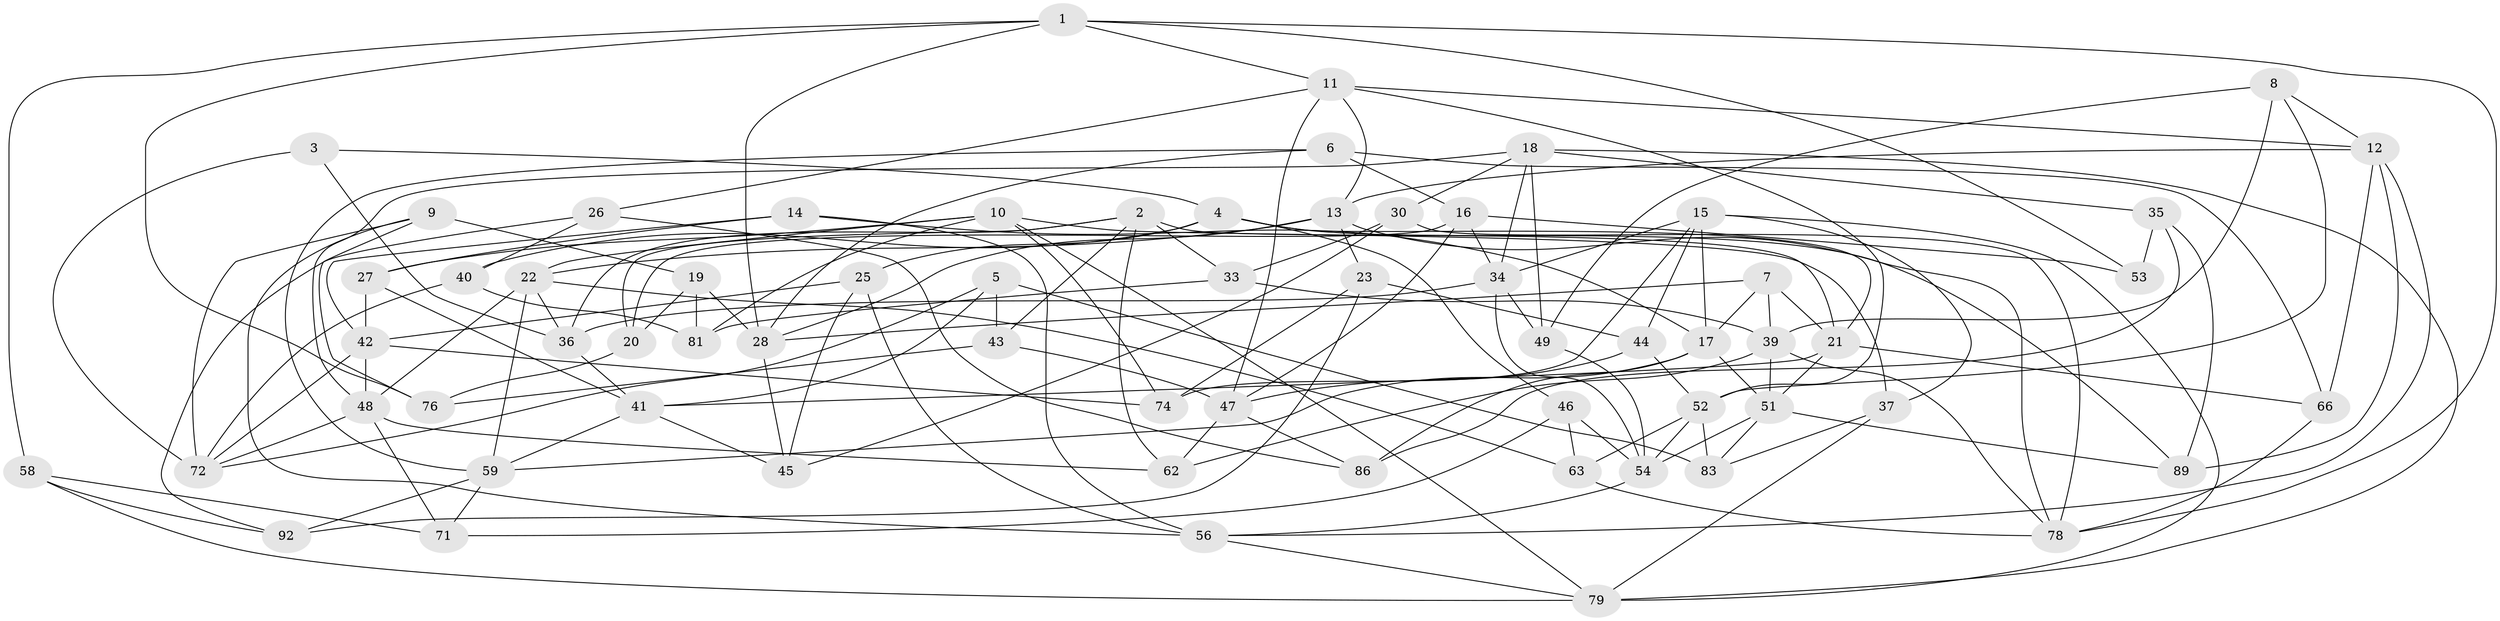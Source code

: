 // Generated by graph-tools (version 1.1) at 2025/24/03/03/25 07:24:23]
// undirected, 65 vertices, 157 edges
graph export_dot {
graph [start="1"]
  node [color=gray90,style=filled];
  1 [super="+77"];
  2 [super="+60"];
  3;
  4 [super="+61"];
  5;
  6;
  7;
  8;
  9;
  10 [super="+24"];
  11 [super="+91"];
  12 [super="+82"];
  13 [super="+32"];
  14;
  15 [super="+29"];
  16 [super="+68"];
  17 [super="+55"];
  18 [super="+31"];
  19;
  20;
  21 [super="+85"];
  22 [super="+38"];
  23;
  25;
  26;
  27;
  28 [super="+67"];
  30;
  33;
  34 [super="+65"];
  35;
  36 [super="+94"];
  37;
  39 [super="+69"];
  40;
  41 [super="+75"];
  42 [super="+64"];
  43;
  44;
  45;
  46;
  47 [super="+93"];
  48 [super="+50"];
  49;
  51 [super="+84"];
  52 [super="+57"];
  53;
  54 [super="+87"];
  56 [super="+80"];
  58;
  59 [super="+70"];
  62;
  63;
  66;
  71;
  72 [super="+73"];
  74;
  76;
  78 [super="+88"];
  79 [super="+90"];
  81;
  83;
  86;
  89;
  92;
  1 -- 28;
  1 -- 76;
  1 -- 58;
  1 -- 11;
  1 -- 53;
  1 -- 78;
  2 -- 36;
  2 -- 62;
  2 -- 21;
  2 -- 33;
  2 -- 43;
  2 -- 20;
  3 -- 36 [weight=2];
  3 -- 4;
  3 -- 72;
  4 -- 46;
  4 -- 25;
  4 -- 89;
  4 -- 40;
  4 -- 21;
  5 -- 43;
  5 -- 72;
  5 -- 83;
  5 -- 41;
  6 -- 66;
  6 -- 59;
  6 -- 28;
  6 -- 16;
  7 -- 17;
  7 -- 21;
  7 -- 28;
  7 -- 39;
  8 -- 49;
  8 -- 39;
  8 -- 52;
  8 -- 12;
  9 -- 56;
  9 -- 19;
  9 -- 76;
  9 -- 72;
  10 -- 37;
  10 -- 79;
  10 -- 27;
  10 -- 81;
  10 -- 74;
  10 -- 22;
  11 -- 13;
  11 -- 26;
  11 -- 52;
  11 -- 12;
  11 -- 47;
  12 -- 89;
  12 -- 13;
  12 -- 56;
  12 -- 66;
  13 -- 28;
  13 -- 78;
  13 -- 22;
  13 -- 23;
  14 -- 42;
  14 -- 27;
  14 -- 17;
  14 -- 56;
  15 -- 44;
  15 -- 37;
  15 -- 17;
  15 -- 74;
  15 -- 34;
  15 -- 79;
  16 -- 20;
  16 -- 47;
  16 -- 53 [weight=2];
  16 -- 34;
  17 -- 86;
  17 -- 59;
  17 -- 51;
  18 -- 34;
  18 -- 30;
  18 -- 48;
  18 -- 49;
  18 -- 35;
  18 -- 79;
  19 -- 81;
  19 -- 20;
  19 -- 28;
  20 -- 76;
  21 -- 41;
  21 -- 66;
  21 -- 51;
  22 -- 63;
  22 -- 59;
  22 -- 48;
  22 -- 36;
  23 -- 44;
  23 -- 74;
  23 -- 92;
  25 -- 45;
  25 -- 56;
  25 -- 42;
  26 -- 92;
  26 -- 86;
  26 -- 40;
  27 -- 42;
  27 -- 41;
  28 -- 45;
  30 -- 33;
  30 -- 45;
  30 -- 78;
  33 -- 81;
  33 -- 39;
  34 -- 49;
  34 -- 36;
  34 -- 54;
  35 -- 89;
  35 -- 86;
  35 -- 53;
  36 -- 41;
  37 -- 83;
  37 -- 79;
  39 -- 62;
  39 -- 51;
  39 -- 78;
  40 -- 72;
  40 -- 81;
  41 -- 45;
  41 -- 59;
  42 -- 74;
  42 -- 48;
  42 -- 72;
  43 -- 76;
  43 -- 47;
  44 -- 52;
  44 -- 47;
  46 -- 71;
  46 -- 54;
  46 -- 63;
  47 -- 62;
  47 -- 86;
  48 -- 71;
  48 -- 62;
  48 -- 72;
  49 -- 54;
  51 -- 89;
  51 -- 83;
  51 -- 54;
  52 -- 83;
  52 -- 54;
  52 -- 63;
  54 -- 56;
  56 -- 79;
  58 -- 79;
  58 -- 92;
  58 -- 71;
  59 -- 92;
  59 -- 71;
  63 -- 78;
  66 -- 78;
}
